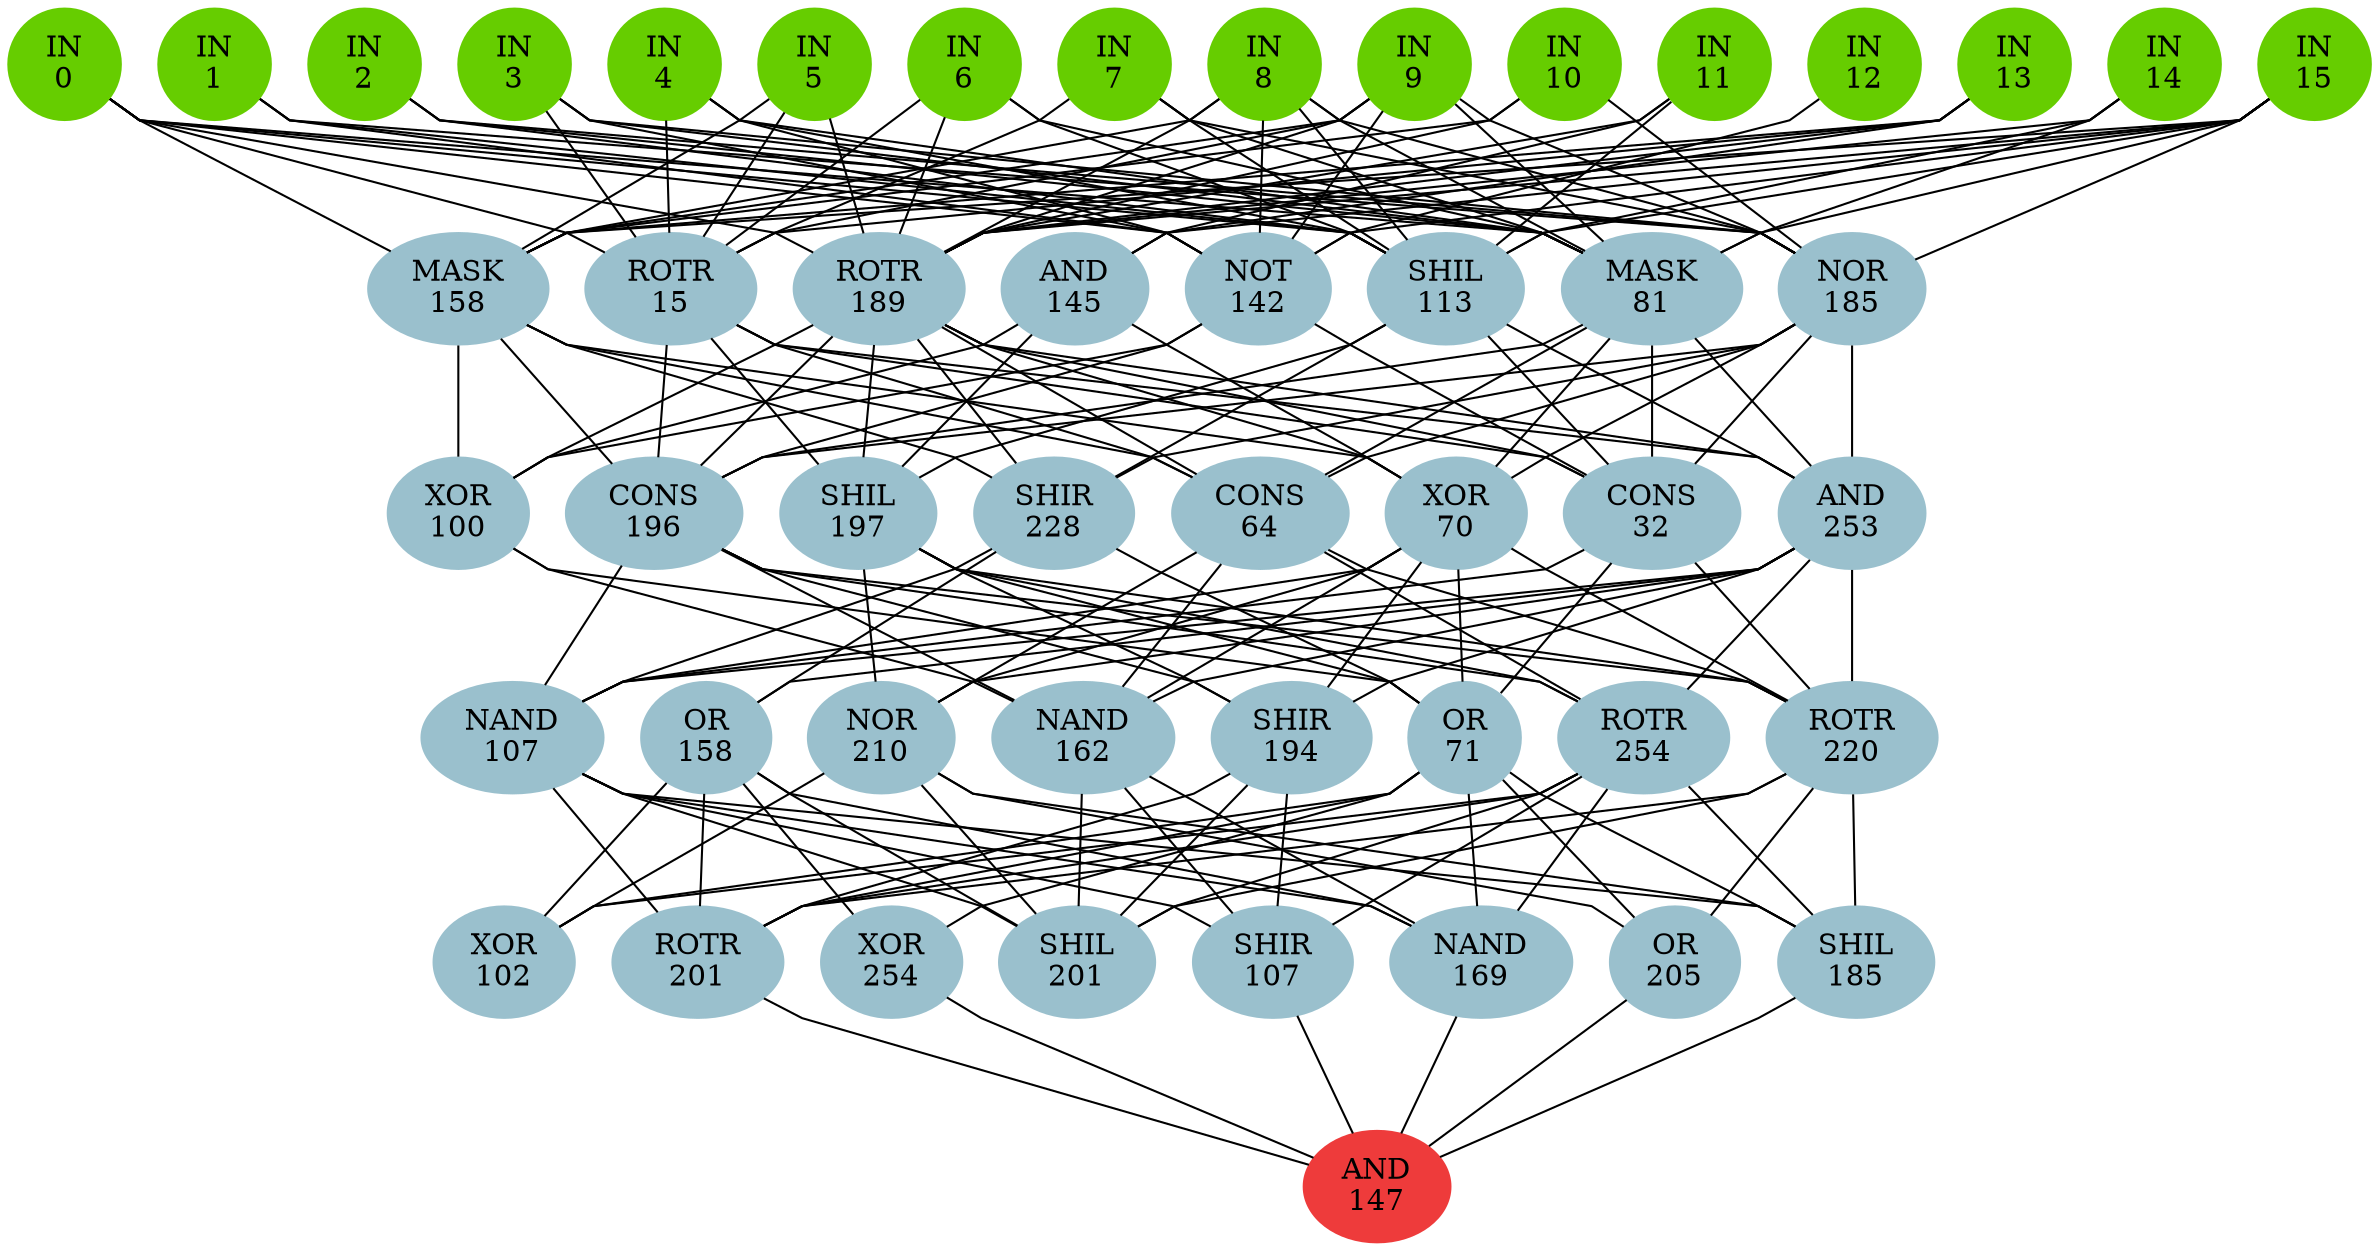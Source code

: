 graph EACircuit {
rankdir=BT;
ranksep=0.75;
ordering=out;
splines=polyline;
node [style=filled, color=lightblue2];

{ rank=same;
node [color=chartreuse3];
"-1_0"[label="IN\n0"];
node [color=chartreuse3];
"-1_1"[label="IN\n1"];
node [color=chartreuse3];
"-1_2"[label="IN\n2"];
node [color=chartreuse3];
"-1_3"[label="IN\n3"];
node [color=chartreuse3];
"-1_4"[label="IN\n4"];
node [color=chartreuse3];
"-1_5"[label="IN\n5"];
node [color=chartreuse3];
"-1_6"[label="IN\n6"];
node [color=chartreuse3];
"-1_7"[label="IN\n7"];
node [color=chartreuse3];
"-1_8"[label="IN\n8"];
node [color=chartreuse3];
"-1_9"[label="IN\n9"];
node [color=chartreuse3];
"-1_10"[label="IN\n10"];
node [color=chartreuse3];
"-1_11"[label="IN\n11"];
node [color=chartreuse3];
"-1_12"[label="IN\n12"];
node [color=chartreuse3];
"-1_13"[label="IN\n13"];
node [color=chartreuse3];
"-1_14"[label="IN\n14"];
node [color=chartreuse3];
"-1_15"[label="IN\n15"];
}
{ rank=same;
node [color=lightblue3];
"0_0"[label="MASK\n158"];
node [color=lightblue3];
"0_1"[label="ROTR\n15"];
node [color=lightblue3];
"0_2"[label="ROTR\n189"];
node [color=lightblue3];
"0_3"[label="AND\n145"];
node [color=lightblue3];
"0_4"[label="NOT\n142"];
node [color=lightblue3];
"0_5"[label="SHIL\n113"];
node [color=lightblue3];
"0_6"[label="MASK\n81"];
node [color=lightblue3];
"0_7"[label="NOR\n185"];
}
{ rank=same;
node [color=lightblue3];
"1_0"[label="XOR\n100"];
node [color=lightblue3];
"1_1"[label="CONS\n196"];
node [color=lightblue3];
"1_2"[label="SHIL\n197"];
node [color=lightblue3];
"1_3"[label="SHIR\n228"];
node [color=lightblue3];
"1_4"[label="CONS\n64"];
node [color=lightblue3];
"1_5"[label="XOR\n70"];
node [color=lightblue3];
"1_6"[label="CONS\n32"];
node [color=lightblue3];
"1_7"[label="AND\n253"];
}
{ rank=same;
node [color=lightblue3];
"2_0"[label="NAND\n107"];
node [color=lightblue3];
"2_1"[label="OR\n158"];
node [color=lightblue3];
"2_2"[label="NOR\n210"];
node [color=lightblue3];
"2_3"[label="NAND\n162"];
node [color=lightblue3];
"2_4"[label="SHIR\n194"];
node [color=lightblue3];
"2_5"[label="OR\n71"];
node [color=lightblue3];
"2_6"[label="ROTR\n254"];
node [color=lightblue3];
"2_7"[label="ROTR\n220"];
}
{ rank=same;
node [color=lightblue3];
"3_0"[label="XOR\n102"];
node [color=lightblue3];
"3_1"[label="ROTR\n201"];
node [color=lightblue3];
"3_2"[label="XOR\n254"];
node [color=lightblue3];
"3_3"[label="SHIL\n201"];
node [color=lightblue3];
"3_4"[label="SHIR\n107"];
node [color=lightblue3];
"3_5"[label="NAND\n169"];
node [color=lightblue3];
"3_6"[label="OR\n205"];
node [color=lightblue3];
"3_7"[label="SHIL\n185"];
}
{ rank=same;
node [color=brown2];
"4_0"[label="AND\n147"];
}
edge[style=invis];
"-1_0" -- "-1_1" -- "-1_2" -- "-1_3" -- "-1_4" -- "-1_5" -- "-1_6" -- "-1_7" -- "-1_8" -- "-1_9" -- "-1_10" -- "-1_11" -- "-1_12" -- "-1_13" -- "-1_14" -- "-1_15";
"0_0" -- "0_1" -- "0_2" -- "0_3" -- "0_4" -- "0_5" -- "0_6" -- "0_7";
"1_0" -- "1_1" -- "1_2" -- "1_3" -- "1_4" -- "1_5" -- "1_6" -- "1_7";
"2_0" -- "2_1" -- "2_2" -- "2_3" -- "2_4" -- "2_5" -- "2_6" -- "2_7";
"3_0" -- "3_1" -- "3_2" -- "3_3" -- "3_4" -- "3_5" -- "3_6" -- "3_7";
"4_0" -- "4_0";
edge[style=solid];
"0_0" -- "-1_0";
"0_0" -- "-1_5";
"0_0" -- "-1_8";
"0_0" -- "-1_9";
"0_0" -- "-1_10";
"0_0" -- "-1_13";
"0_0" -- "-1_15";
"0_1" -- "-1_0";
"0_1" -- "-1_3";
"0_1" -- "-1_4";
"0_1" -- "-1_5";
"0_1" -- "-1_6";
"0_1" -- "-1_7";
"0_1" -- "-1_9";
"0_1" -- "-1_13";
"0_2" -- "-1_0";
"0_2" -- "-1_5";
"0_2" -- "-1_6";
"0_2" -- "-1_8";
"0_2" -- "-1_9";
"0_2" -- "-1_10";
"0_2" -- "-1_11";
"0_2" -- "-1_13";
"0_2" -- "-1_14";
"0_2" -- "-1_15";
"0_3" -- "-1_11";
"0_3" -- "-1_13";
"0_3" -- "-1_15";
"0_4" -- "-1_0";
"0_4" -- "-1_1";
"0_4" -- "-1_3";
"0_4" -- "-1_4";
"0_4" -- "-1_8";
"0_4" -- "-1_9";
"0_4" -- "-1_12";
"0_4" -- "-1_15";
"0_5" -- "-1_0";
"0_5" -- "-1_1";
"0_5" -- "-1_2";
"0_5" -- "-1_4";
"0_5" -- "-1_6";
"0_5" -- "-1_7";
"0_5" -- "-1_8";
"0_5" -- "-1_11";
"0_5" -- "-1_14";
"0_5" -- "-1_15";
"0_6" -- "-1_0";
"0_6" -- "-1_2";
"0_6" -- "-1_3";
"0_6" -- "-1_4";
"0_6" -- "-1_6";
"0_6" -- "-1_7";
"0_6" -- "-1_8";
"0_6" -- "-1_9";
"0_6" -- "-1_14";
"0_6" -- "-1_15";
"0_7" -- "-1_1";
"0_7" -- "-1_2";
"0_7" -- "-1_3";
"0_7" -- "-1_7";
"0_7" -- "-1_8";
"0_7" -- "-1_9";
"0_7" -- "-1_10";
"0_7" -- "-1_15";
"1_0" -- "0_0";
"1_0" -- "0_2";
"1_0" -- "0_3";
"1_0" -- "0_4";
"1_1" -- "0_0";
"1_1" -- "0_1";
"1_1" -- "0_2";
"1_1" -- "0_4";
"1_1" -- "0_6";
"1_1" -- "0_7";
"1_2" -- "0_1";
"1_2" -- "0_2";
"1_2" -- "0_3";
"1_2" -- "0_5";
"1_3" -- "0_0";
"1_3" -- "0_2";
"1_3" -- "0_5";
"1_3" -- "0_7";
"1_4" -- "0_0";
"1_4" -- "0_1";
"1_4" -- "0_2";
"1_4" -- "0_6";
"1_4" -- "0_7";
"1_5" -- "0_0";
"1_5" -- "0_2";
"1_5" -- "0_3";
"1_5" -- "0_6";
"1_5" -- "0_7";
"1_6" -- "0_1";
"1_6" -- "0_2";
"1_6" -- "0_4";
"1_6" -- "0_5";
"1_6" -- "0_6";
"1_6" -- "0_7";
"1_7" -- "0_1";
"1_7" -- "0_2";
"1_7" -- "0_5";
"1_7" -- "0_6";
"1_7" -- "0_7";
"2_0" -- "1_1";
"2_0" -- "1_3";
"2_0" -- "1_5";
"2_0" -- "1_6";
"2_0" -- "1_7";
"2_1" -- "1_3";
"2_1" -- "1_7";
"2_2" -- "1_2";
"2_2" -- "1_4";
"2_2" -- "1_5";
"2_2" -- "1_7";
"2_3" -- "1_0";
"2_3" -- "1_1";
"2_3" -- "1_4";
"2_3" -- "1_5";
"2_3" -- "1_7";
"2_4" -- "1_1";
"2_4" -- "1_2";
"2_4" -- "1_5";
"2_4" -- "1_7";
"2_5" -- "1_0";
"2_5" -- "1_2";
"2_5" -- "1_3";
"2_5" -- "1_5";
"2_5" -- "1_6";
"2_6" -- "1_1";
"2_6" -- "1_2";
"2_6" -- "1_4";
"2_6" -- "1_7";
"2_7" -- "1_1";
"2_7" -- "1_2";
"2_7" -- "1_4";
"2_7" -- "1_5";
"2_7" -- "1_6";
"2_7" -- "1_7";
"3_0" -- "2_1";
"3_0" -- "2_2";
"3_0" -- "2_5";
"3_0" -- "2_6";
"3_1" -- "2_0";
"3_1" -- "2_1";
"3_1" -- "2_4";
"3_1" -- "2_5";
"3_1" -- "2_6";
"3_1" -- "2_7";
"3_2" -- "2_1";
"3_2" -- "2_5";
"3_3" -- "2_0";
"3_3" -- "2_1";
"3_3" -- "2_2";
"3_3" -- "2_3";
"3_3" -- "2_4";
"3_3" -- "2_6";
"3_3" -- "2_7";
"3_4" -- "2_0";
"3_4" -- "2_3";
"3_4" -- "2_4";
"3_4" -- "2_6";
"3_5" -- "2_0";
"3_5" -- "2_1";
"3_5" -- "2_3";
"3_5" -- "2_5";
"3_5" -- "2_6";
"3_6" -- "2_2";
"3_6" -- "2_5";
"3_6" -- "2_7";
"3_7" -- "2_0";
"3_7" -- "2_2";
"3_7" -- "2_5";
"3_7" -- "2_6";
"3_7" -- "2_7";
"4_0" -- "3_1";
"4_0" -- "3_2";
"4_0" -- "3_4";
"4_0" -- "3_5";
"4_0" -- "3_6";
"4_0" -- "3_7";
}